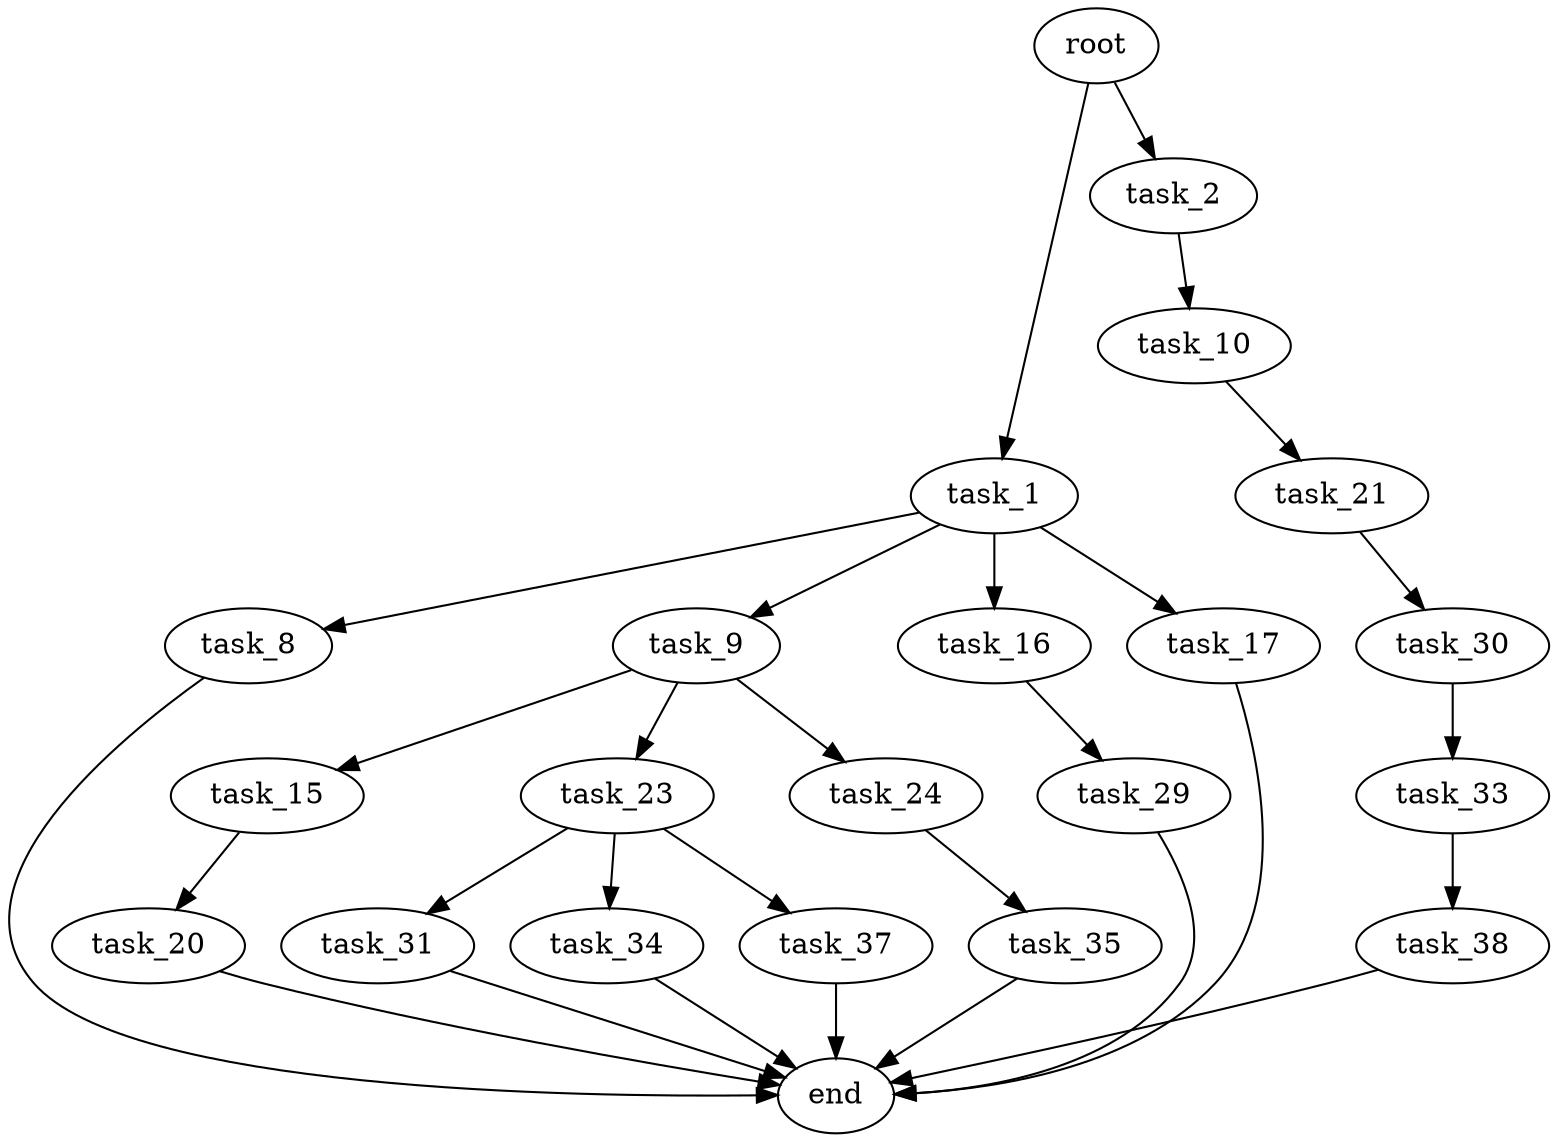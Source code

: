 digraph G {
  root [size="0.000000"];
  task_1 [size="25149359524.000000"];
  task_2 [size="18509363486.000000"];
  task_8 [size="134217728000.000000"];
  task_9 [size="12321424011.000000"];
  task_16 [size="28991029248.000000"];
  task_17 [size="189412388448.000000"];
  task_10 [size="782757789696.000000"];
  end [size="0.000000"];
  task_15 [size="68513861361.000000"];
  task_23 [size="68719476736.000000"];
  task_24 [size="368293445632.000000"];
  task_21 [size="285825749951.000000"];
  task_20 [size="33614282019.000000"];
  task_29 [size="8589934592.000000"];
  task_30 [size="8589934592.000000"];
  task_31 [size="231928233984.000000"];
  task_34 [size="226492320809.000000"];
  task_37 [size="432731790868.000000"];
  task_35 [size="7172465972.000000"];
  task_33 [size="213142150035.000000"];
  task_38 [size="980769815739.000000"];

  root -> task_1 [size="1.000000"];
  root -> task_2 [size="1.000000"];
  task_1 -> task_8 [size="411041792.000000"];
  task_1 -> task_9 [size="411041792.000000"];
  task_1 -> task_16 [size="411041792.000000"];
  task_1 -> task_17 [size="411041792.000000"];
  task_2 -> task_10 [size="301989888.000000"];
  task_8 -> end [size="1.000000"];
  task_9 -> task_15 [size="301989888.000000"];
  task_9 -> task_23 [size="301989888.000000"];
  task_9 -> task_24 [size="301989888.000000"];
  task_16 -> task_29 [size="75497472.000000"];
  task_17 -> end [size="1.000000"];
  task_10 -> task_21 [size="679477248.000000"];
  task_15 -> task_20 [size="75497472.000000"];
  task_23 -> task_31 [size="134217728.000000"];
  task_23 -> task_34 [size="134217728.000000"];
  task_23 -> task_37 [size="134217728.000000"];
  task_24 -> task_35 [size="411041792.000000"];
  task_21 -> task_30 [size="209715200.000000"];
  task_20 -> end [size="1.000000"];
  task_29 -> end [size="1.000000"];
  task_30 -> task_33 [size="33554432.000000"];
  task_31 -> end [size="1.000000"];
  task_34 -> end [size="1.000000"];
  task_37 -> end [size="1.000000"];
  task_35 -> end [size="1.000000"];
  task_33 -> task_38 [size="301989888.000000"];
  task_38 -> end [size="1.000000"];
}
